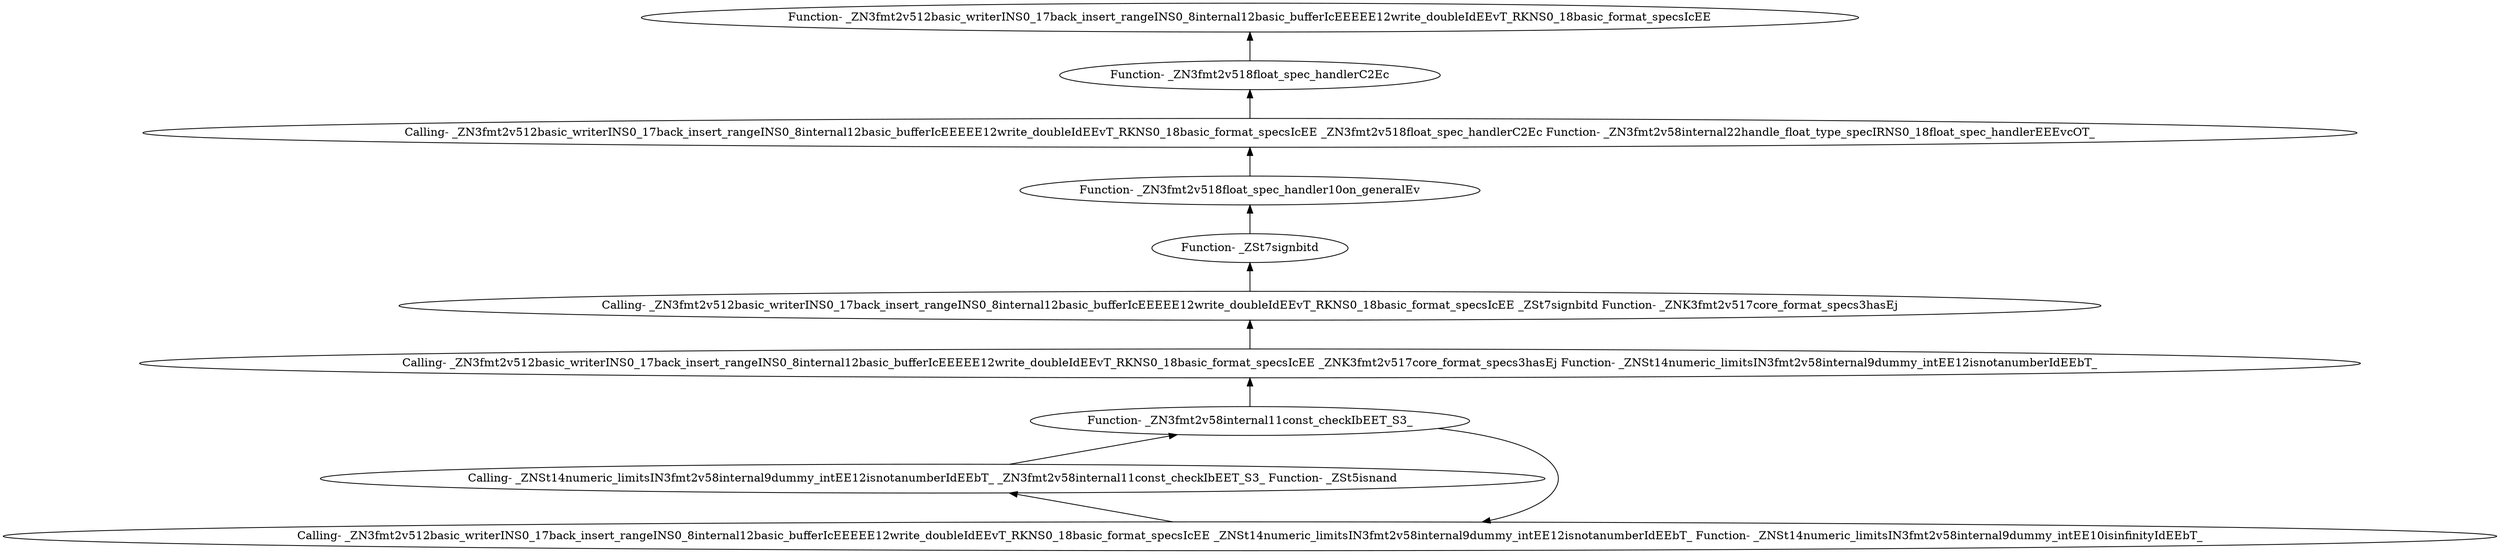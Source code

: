 digraph {
	"Function- _ZN3fmt2v58internal11const_checkIbEET_S3_"
	"Calling- _ZN3fmt2v512basic_writerINS0_17back_insert_rangeINS0_8internal12basic_bufferIcEEEEE12write_doubleIdEEvT_RKNS0_18basic_format_specsIcEE _ZNSt14numeric_limitsIN3fmt2v58internal9dummy_intEE12isnotanumberIdEEbT_ Function- _ZNSt14numeric_limitsIN3fmt2v58internal9dummy_intEE10isinfinityIdEEbT_"
	"Calling- _ZN3fmt2v512basic_writerINS0_17back_insert_rangeINS0_8internal12basic_bufferIcEEEEE12write_doubleIdEEvT_RKNS0_18basic_format_specsIcEE _ZNSt14numeric_limitsIN3fmt2v58internal9dummy_intEE12isnotanumberIdEEbT_ Function- _ZNSt14numeric_limitsIN3fmt2v58internal9dummy_intEE10isinfinityIdEEbT_" -> "Function- _ZN3fmt2v58internal11const_checkIbEET_S3_" [dir=back]
	"Calling- _ZNSt14numeric_limitsIN3fmt2v58internal9dummy_intEE12isnotanumberIdEEbT_ _ZN3fmt2v58internal11const_checkIbEET_S3_ Function- _ZSt5isnand"
	"Calling- _ZNSt14numeric_limitsIN3fmt2v58internal9dummy_intEE12isnotanumberIdEEbT_ _ZN3fmt2v58internal11const_checkIbEET_S3_ Function- _ZSt5isnand" -> "Calling- _ZN3fmt2v512basic_writerINS0_17back_insert_rangeINS0_8internal12basic_bufferIcEEEEE12write_doubleIdEEvT_RKNS0_18basic_format_specsIcEE _ZNSt14numeric_limitsIN3fmt2v58internal9dummy_intEE12isnotanumberIdEEbT_ Function- _ZNSt14numeric_limitsIN3fmt2v58internal9dummy_intEE10isinfinityIdEEbT_" [dir=back]
	"Function- _ZN3fmt2v58internal11const_checkIbEET_S3_"
	"Function- _ZN3fmt2v58internal11const_checkIbEET_S3_" -> "Calling- _ZNSt14numeric_limitsIN3fmt2v58internal9dummy_intEE12isnotanumberIdEEbT_ _ZN3fmt2v58internal11const_checkIbEET_S3_ Function- _ZSt5isnand" [dir=back]
	"Calling- _ZN3fmt2v512basic_writerINS0_17back_insert_rangeINS0_8internal12basic_bufferIcEEEEE12write_doubleIdEEvT_RKNS0_18basic_format_specsIcEE _ZNK3fmt2v517core_format_specs3hasEj Function- _ZNSt14numeric_limitsIN3fmt2v58internal9dummy_intEE12isnotanumberIdEEbT_"
	"Calling- _ZN3fmt2v512basic_writerINS0_17back_insert_rangeINS0_8internal12basic_bufferIcEEEEE12write_doubleIdEEvT_RKNS0_18basic_format_specsIcEE _ZNK3fmt2v517core_format_specs3hasEj Function- _ZNSt14numeric_limitsIN3fmt2v58internal9dummy_intEE12isnotanumberIdEEbT_" -> "Function- _ZN3fmt2v58internal11const_checkIbEET_S3_" [dir=back]
	"Calling- _ZN3fmt2v512basic_writerINS0_17back_insert_rangeINS0_8internal12basic_bufferIcEEEEE12write_doubleIdEEvT_RKNS0_18basic_format_specsIcEE _ZSt7signbitd Function- _ZNK3fmt2v517core_format_specs3hasEj"
	"Calling- _ZN3fmt2v512basic_writerINS0_17back_insert_rangeINS0_8internal12basic_bufferIcEEEEE12write_doubleIdEEvT_RKNS0_18basic_format_specsIcEE _ZSt7signbitd Function- _ZNK3fmt2v517core_format_specs3hasEj" -> "Calling- _ZN3fmt2v512basic_writerINS0_17back_insert_rangeINS0_8internal12basic_bufferIcEEEEE12write_doubleIdEEvT_RKNS0_18basic_format_specsIcEE _ZNK3fmt2v517core_format_specs3hasEj Function- _ZNSt14numeric_limitsIN3fmt2v58internal9dummy_intEE12isnotanumberIdEEbT_" [dir=back]
	"Function- _ZSt7signbitd"
	"Function- _ZSt7signbitd" -> "Calling- _ZN3fmt2v512basic_writerINS0_17back_insert_rangeINS0_8internal12basic_bufferIcEEEEE12write_doubleIdEEvT_RKNS0_18basic_format_specsIcEE _ZSt7signbitd Function- _ZNK3fmt2v517core_format_specs3hasEj" [dir=back]
	"Function- _ZN3fmt2v518float_spec_handler10on_generalEv"
	"Function- _ZN3fmt2v518float_spec_handler10on_generalEv" -> "Function- _ZSt7signbitd" [dir=back]
	"Calling- _ZN3fmt2v512basic_writerINS0_17back_insert_rangeINS0_8internal12basic_bufferIcEEEEE12write_doubleIdEEvT_RKNS0_18basic_format_specsIcEE _ZN3fmt2v518float_spec_handlerC2Ec Function- _ZN3fmt2v58internal22handle_float_type_specIRNS0_18float_spec_handlerEEEvcOT_"
	"Calling- _ZN3fmt2v512basic_writerINS0_17back_insert_rangeINS0_8internal12basic_bufferIcEEEEE12write_doubleIdEEvT_RKNS0_18basic_format_specsIcEE _ZN3fmt2v518float_spec_handlerC2Ec Function- _ZN3fmt2v58internal22handle_float_type_specIRNS0_18float_spec_handlerEEEvcOT_" -> "Function- _ZN3fmt2v518float_spec_handler10on_generalEv" [dir=back]
	"Function- _ZN3fmt2v518float_spec_handlerC2Ec"
	"Function- _ZN3fmt2v518float_spec_handlerC2Ec" -> "Calling- _ZN3fmt2v512basic_writerINS0_17back_insert_rangeINS0_8internal12basic_bufferIcEEEEE12write_doubleIdEEvT_RKNS0_18basic_format_specsIcEE _ZN3fmt2v518float_spec_handlerC2Ec Function- _ZN3fmt2v58internal22handle_float_type_specIRNS0_18float_spec_handlerEEEvcOT_" [dir=back]
	"Function- _ZN3fmt2v512basic_writerINS0_17back_insert_rangeINS0_8internal12basic_bufferIcEEEEE12write_doubleIdEEvT_RKNS0_18basic_format_specsIcEE"
	"Function- _ZN3fmt2v512basic_writerINS0_17back_insert_rangeINS0_8internal12basic_bufferIcEEEEE12write_doubleIdEEvT_RKNS0_18basic_format_specsIcEE" -> "Function- _ZN3fmt2v518float_spec_handlerC2Ec" [dir=back]
}
